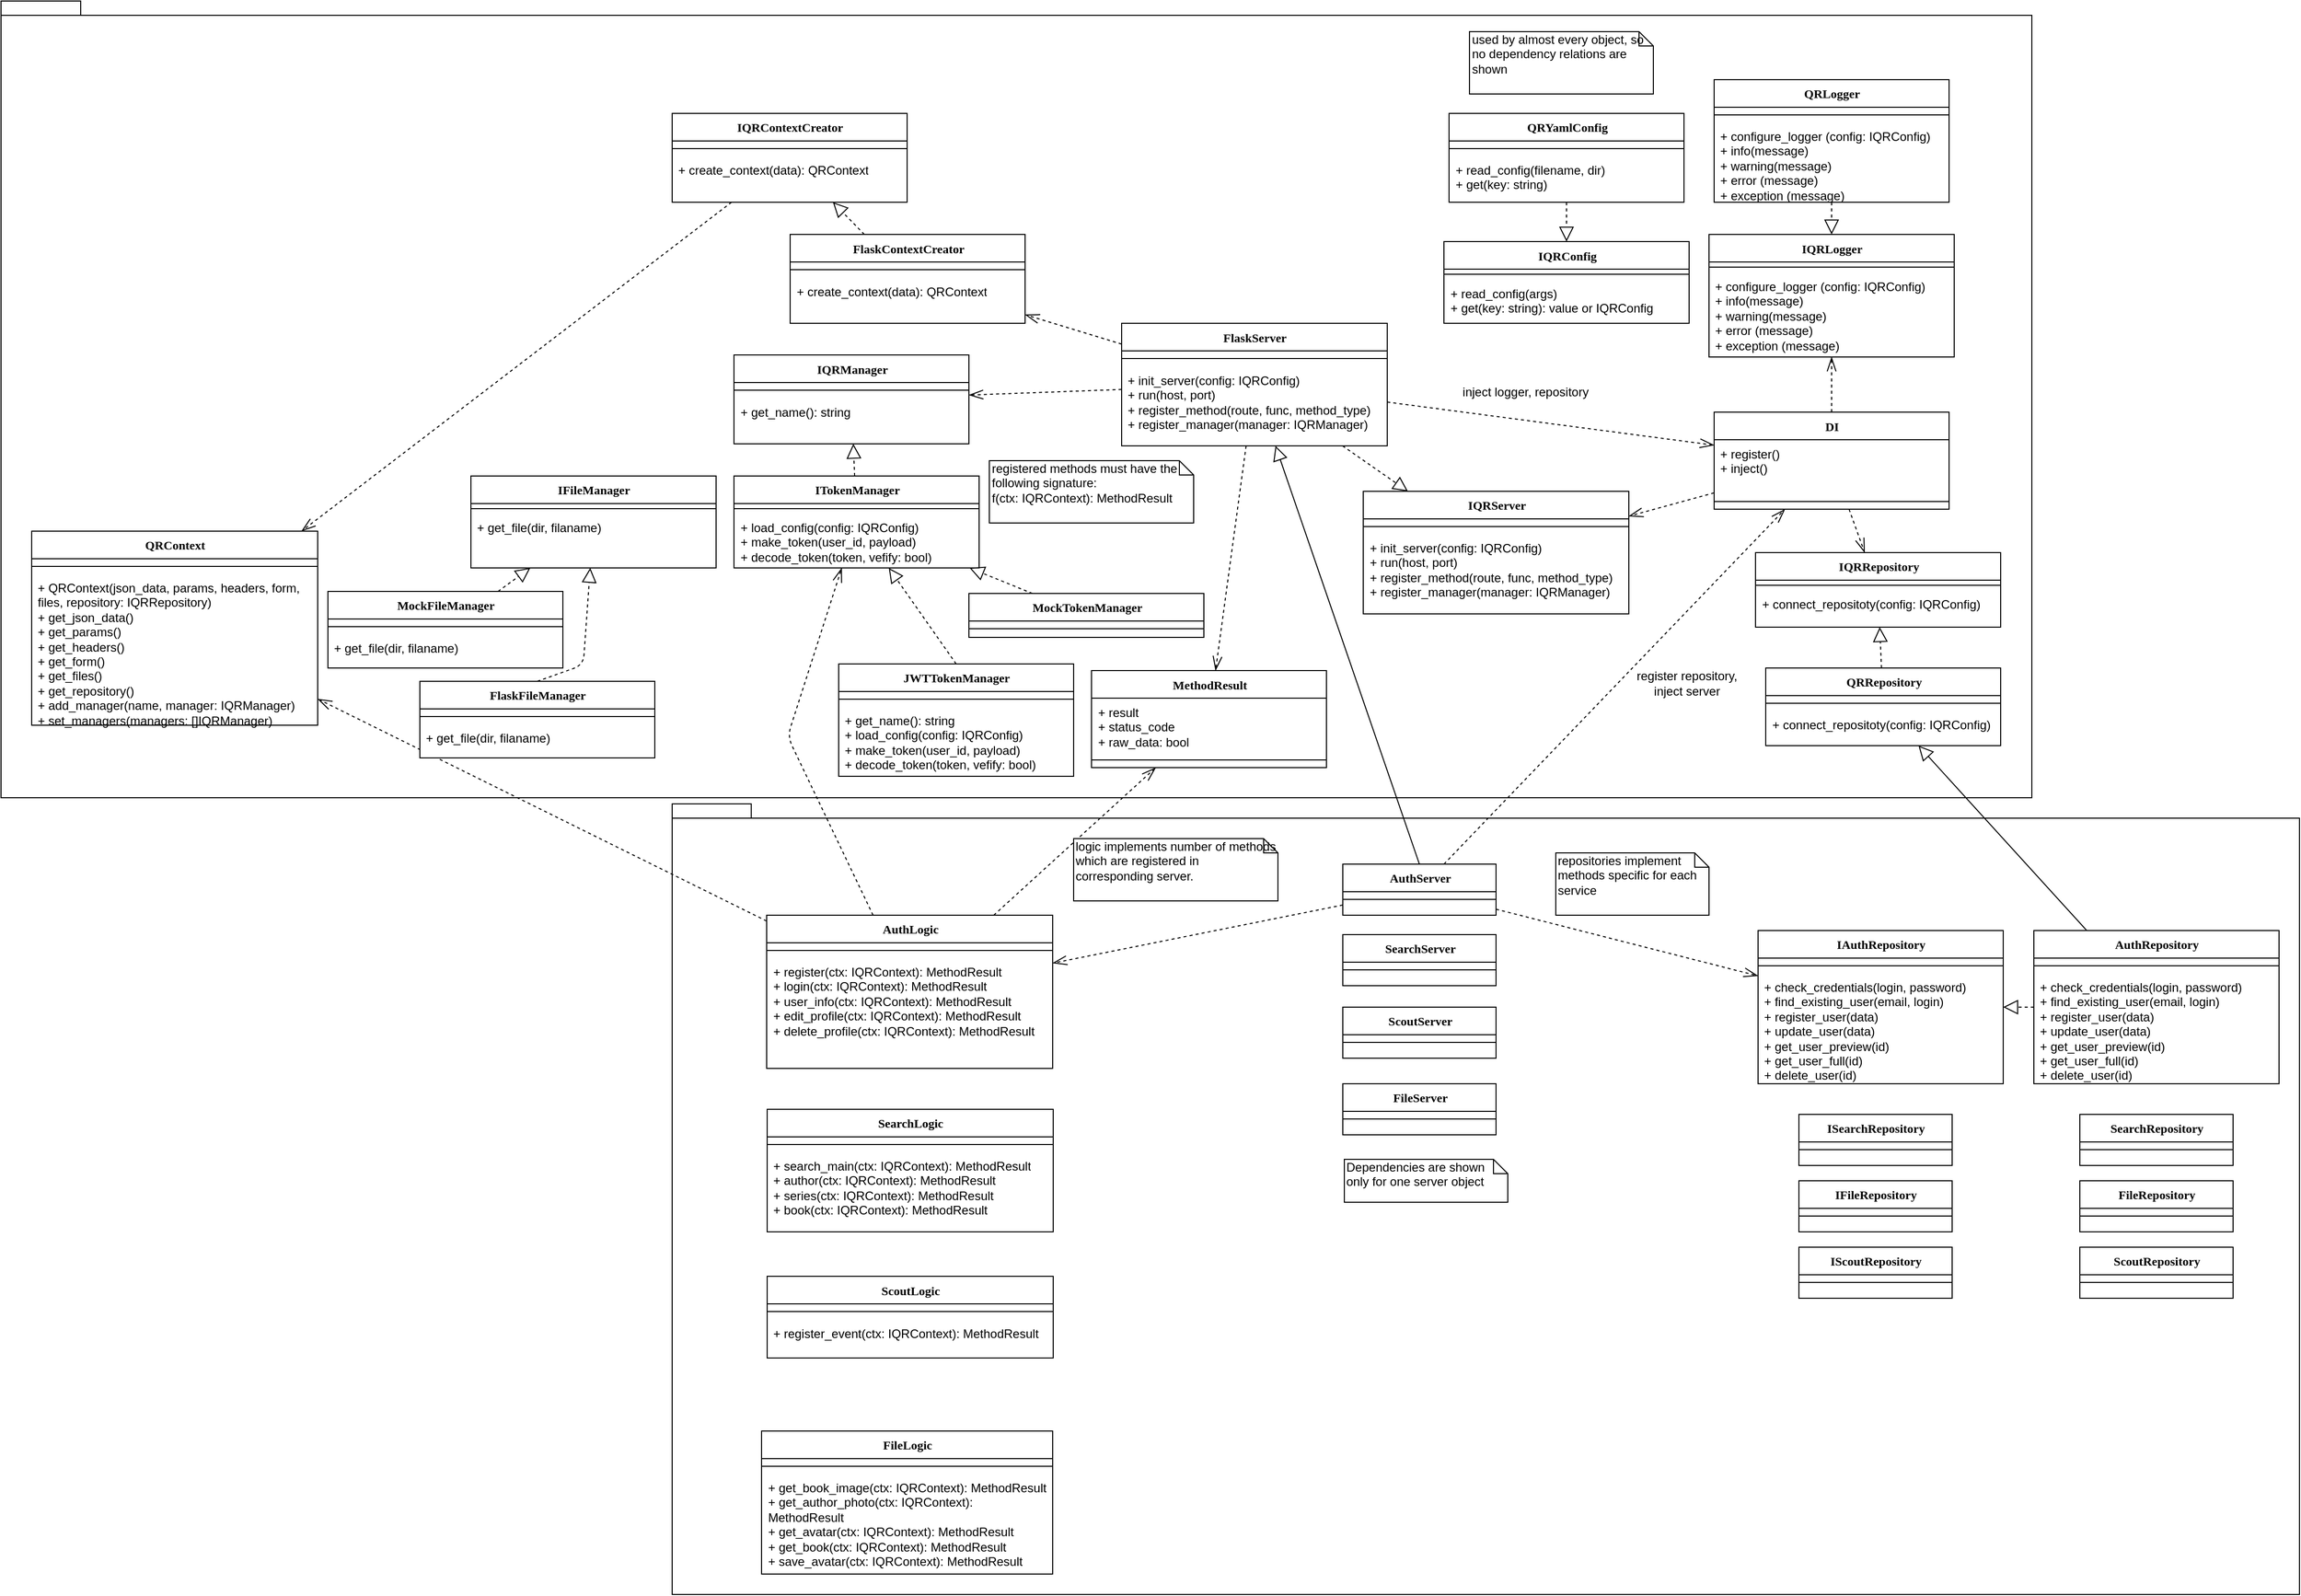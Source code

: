 <mxfile version="12.3.2" type="device" pages="1"><diagram name="Page-1" id="9f46799a-70d6-7492-0946-bef42562c5a5"><mxGraphModel dx="1745" dy="5" grid="1" gridSize="10" guides="1" tooltips="1" connect="1" arrows="1" fold="1" page="1" pageScale="1" pageWidth="1100" pageHeight="850" background="#ffffff" math="0" shadow="0"><root><mxCell id="0"/><mxCell id="1" parent="0"/><mxCell id="C_B4GplXiCZTAimAVRU8-111" value="" style="shape=folder;fontStyle=1;spacingTop=10;tabWidth=40;tabHeight=14;tabPosition=left;html=1;" parent="1" vertex="1"><mxGeometry x="1687" y="1966" width="1593" height="774" as="geometry"/></mxCell><mxCell id="7C7jQCI48Bv8hm7MHF7K-69" value="" style="shape=folder;fontStyle=1;spacingTop=10;tabWidth=40;tabHeight=14;tabPosition=left;html=1;" parent="1" vertex="1"><mxGeometry x="1030" y="1180" width="1988" height="780" as="geometry"/></mxCell><mxCell id="AoSG_NQeipGCP_fkblo--39" value="IQRRepository" style="swimlane;html=1;fontStyle=1;align=center;verticalAlign=top;childLayout=stackLayout;horizontal=1;startSize=27;horizontalStack=0;resizeParent=1;resizeLast=0;collapsible=1;marginBottom=0;swimlaneFillColor=#ffffff;rounded=0;shadow=0;comic=0;labelBackgroundColor=none;strokeWidth=1;fillColor=none;fontFamily=Verdana;fontSize=12" parent="1" vertex="1"><mxGeometry x="2747.5" y="1720" width="240" height="73" as="geometry"/></mxCell><mxCell id="AoSG_NQeipGCP_fkblo--41" value="" style="line;html=1;strokeWidth=1;fillColor=none;align=left;verticalAlign=middle;spacingTop=-1;spacingLeft=3;spacingRight=3;rotatable=0;labelPosition=right;points=[];portConstraint=eastwest;" parent="AoSG_NQeipGCP_fkblo--39" vertex="1"><mxGeometry y="27" width="240" height="10" as="geometry"/></mxCell><mxCell id="AoSG_NQeipGCP_fkblo--42" value="+ connect_repositoty(config: IQRConfig)" style="text;html=1;strokeColor=none;fillColor=none;align=left;verticalAlign=top;spacingLeft=4;spacingRight=4;whiteSpace=wrap;overflow=hidden;rotatable=0;points=[[0,0.5],[1,0.5]];portConstraint=eastwest;" parent="AoSG_NQeipGCP_fkblo--39" vertex="1"><mxGeometry y="37" width="240" height="33" as="geometry"/></mxCell><mxCell id="AoSG_NQeipGCP_fkblo--49" value="" style="endArrow=block;dashed=1;endFill=0;endSize=12;html=1;" parent="1" source="AoSG_NQeipGCP_fkblo--51" target="AoSG_NQeipGCP_fkblo--39" edge="1"><mxGeometry width="160" relative="1" as="geometry"><mxPoint x="2982" y="1542" as="sourcePoint"/><mxPoint x="2617" y="1560.927" as="targetPoint"/></mxGeometry></mxCell><mxCell id="AoSG_NQeipGCP_fkblo--51" value="QRRepository" style="swimlane;html=1;fontStyle=1;align=center;verticalAlign=top;childLayout=stackLayout;horizontal=1;startSize=27;horizontalStack=0;resizeParent=1;resizeLast=0;collapsible=1;marginBottom=0;swimlaneFillColor=#ffffff;rounded=0;shadow=0;comic=0;labelBackgroundColor=none;strokeWidth=1;fillColor=none;fontFamily=Verdana;fontSize=12" parent="1" vertex="1"><mxGeometry x="2757.5" y="1833" width="230" height="76" as="geometry"/></mxCell><mxCell id="AoSG_NQeipGCP_fkblo--52" value="" style="line;html=1;strokeWidth=1;fillColor=none;align=left;verticalAlign=middle;spacingTop=-1;spacingLeft=3;spacingRight=3;rotatable=0;labelPosition=right;points=[];portConstraint=eastwest;" parent="AoSG_NQeipGCP_fkblo--51" vertex="1"><mxGeometry y="27" width="230" height="15" as="geometry"/></mxCell><mxCell id="7C7jQCI48Bv8hm7MHF7K-1" value="+ connect_repositoty(config: IQRConfig)" style="text;html=1;strokeColor=none;fillColor=none;align=left;verticalAlign=top;spacingLeft=4;spacingRight=4;whiteSpace=wrap;overflow=hidden;rotatable=0;points=[[0,0.5],[1,0.5]];portConstraint=eastwest;" parent="AoSG_NQeipGCP_fkblo--51" vertex="1"><mxGeometry y="42" width="230" height="33" as="geometry"/></mxCell><mxCell id="AoSG_NQeipGCP_fkblo--76" value="used by almost every object, so no dependency relations are shown" style="shape=note;whiteSpace=wrap;html=1;size=14;verticalAlign=top;align=left;spacingTop=-6;" parent="1" vertex="1"><mxGeometry x="2467.5" y="1210" width="180" height="61" as="geometry"/></mxCell><mxCell id="7C7jQCI48Bv8hm7MHF7K-2" value="IQRConfig" style="swimlane;html=1;fontStyle=1;align=center;verticalAlign=top;childLayout=stackLayout;horizontal=1;startSize=27;horizontalStack=0;resizeParent=1;resizeLast=0;collapsible=1;marginBottom=0;swimlaneFillColor=#ffffff;rounded=0;shadow=0;comic=0;labelBackgroundColor=none;strokeWidth=1;fillColor=none;fontFamily=Verdana;fontSize=12" parent="1" vertex="1"><mxGeometry x="2442.5" y="1415.5" width="240" height="80" as="geometry"/></mxCell><mxCell id="7C7jQCI48Bv8hm7MHF7K-3" value="" style="line;html=1;strokeWidth=1;fillColor=none;align=left;verticalAlign=middle;spacingTop=-1;spacingLeft=3;spacingRight=3;rotatable=0;labelPosition=right;points=[];portConstraint=eastwest;" parent="7C7jQCI48Bv8hm7MHF7K-2" vertex="1"><mxGeometry y="27" width="240" height="10" as="geometry"/></mxCell><mxCell id="7C7jQCI48Bv8hm7MHF7K-4" value="+ read_config(args)&lt;br&gt;+ get(key: string): value or IQRConfig" style="text;html=1;strokeColor=none;fillColor=none;align=left;verticalAlign=top;spacingLeft=4;spacingRight=4;whiteSpace=wrap;overflow=hidden;rotatable=0;points=[[0,0.5],[1,0.5]];portConstraint=eastwest;" parent="7C7jQCI48Bv8hm7MHF7K-2" vertex="1"><mxGeometry y="37" width="240" height="33" as="geometry"/></mxCell><mxCell id="7C7jQCI48Bv8hm7MHF7K-5" value="" style="endArrow=block;dashed=1;endFill=0;endSize=12;html=1;" parent="1" source="7C7jQCI48Bv8hm7MHF7K-6" target="7C7jQCI48Bv8hm7MHF7K-2" edge="1"><mxGeometry width="160" relative="1" as="geometry"><mxPoint x="2712.5" y="1298.5" as="sourcePoint"/><mxPoint x="2347.5" y="1317.427" as="targetPoint"/></mxGeometry></mxCell><mxCell id="7C7jQCI48Bv8hm7MHF7K-6" value="QRYamlConfig" style="swimlane;html=1;fontStyle=1;align=center;verticalAlign=top;childLayout=stackLayout;horizontal=1;startSize=27;horizontalStack=0;resizeParent=1;resizeLast=0;collapsible=1;marginBottom=0;swimlaneFillColor=#ffffff;rounded=0;shadow=0;comic=0;labelBackgroundColor=none;strokeWidth=1;fillColor=none;fontFamily=Verdana;fontSize=12" parent="1" vertex="1"><mxGeometry x="2447.5" y="1290" width="230" height="87" as="geometry"/></mxCell><mxCell id="7C7jQCI48Bv8hm7MHF7K-7" value="" style="line;html=1;strokeWidth=1;fillColor=none;align=left;verticalAlign=middle;spacingTop=-1;spacingLeft=3;spacingRight=3;rotatable=0;labelPosition=right;points=[];portConstraint=eastwest;" parent="7C7jQCI48Bv8hm7MHF7K-6" vertex="1"><mxGeometry y="27" width="230" height="15" as="geometry"/></mxCell><mxCell id="7C7jQCI48Bv8hm7MHF7K-8" value="+ read_config(filename, dir)&lt;br&gt;+ get(key: string)" style="text;html=1;strokeColor=none;fillColor=none;align=left;verticalAlign=top;spacingLeft=4;spacingRight=4;whiteSpace=wrap;overflow=hidden;rotatable=0;points=[[0,0.5],[1,0.5]];portConstraint=eastwest;" parent="7C7jQCI48Bv8hm7MHF7K-6" vertex="1"><mxGeometry y="42" width="230" height="33" as="geometry"/></mxCell><mxCell id="7C7jQCI48Bv8hm7MHF7K-9" value="IQRLogger" style="swimlane;html=1;fontStyle=1;align=center;verticalAlign=top;childLayout=stackLayout;horizontal=1;startSize=27;horizontalStack=0;resizeParent=1;resizeLast=0;collapsible=1;marginBottom=0;swimlaneFillColor=#ffffff;rounded=0;shadow=0;comic=0;labelBackgroundColor=none;strokeWidth=1;fillColor=none;fontFamily=Verdana;fontSize=12" parent="1" vertex="1"><mxGeometry x="2702" y="1408.5" width="240" height="120" as="geometry"/></mxCell><mxCell id="7C7jQCI48Bv8hm7MHF7K-10" value="" style="line;html=1;strokeWidth=1;fillColor=none;align=left;verticalAlign=middle;spacingTop=-1;spacingLeft=3;spacingRight=3;rotatable=0;labelPosition=right;points=[];portConstraint=eastwest;" parent="7C7jQCI48Bv8hm7MHF7K-9" vertex="1"><mxGeometry y="27" width="240" height="10" as="geometry"/></mxCell><mxCell id="7C7jQCI48Bv8hm7MHF7K-11" value="+ configure_logger (config: IQRConfig)&lt;br&gt;+ info(message)&lt;br&gt;+ warning(message)&lt;br&gt;+ error (message)&lt;br&gt;+ exception (message)" style="text;html=1;strokeColor=none;fillColor=none;align=left;verticalAlign=top;spacingLeft=4;spacingRight=4;whiteSpace=wrap;overflow=hidden;rotatable=0;points=[[0,0.5],[1,0.5]];portConstraint=eastwest;" parent="7C7jQCI48Bv8hm7MHF7K-9" vertex="1"><mxGeometry y="37" width="240" height="83" as="geometry"/></mxCell><mxCell id="7C7jQCI48Bv8hm7MHF7K-12" value="" style="endArrow=block;dashed=1;endFill=0;endSize=12;html=1;" parent="1" source="7C7jQCI48Bv8hm7MHF7K-13" target="7C7jQCI48Bv8hm7MHF7K-9" edge="1"><mxGeometry width="160" relative="1" as="geometry"><mxPoint x="2697.5" y="1385.5" as="sourcePoint"/><mxPoint x="2332.5" y="1404.427" as="targetPoint"/></mxGeometry></mxCell><mxCell id="7C7jQCI48Bv8hm7MHF7K-13" value="QRLogger" style="swimlane;html=1;fontStyle=1;align=center;verticalAlign=top;childLayout=stackLayout;horizontal=1;startSize=27;horizontalStack=0;resizeParent=1;resizeLast=0;collapsible=1;marginBottom=0;swimlaneFillColor=#ffffff;rounded=0;shadow=0;comic=0;labelBackgroundColor=none;strokeWidth=1;fillColor=none;fontFamily=Verdana;fontSize=12" parent="1" vertex="1"><mxGeometry x="2707" y="1257" width="230" height="120" as="geometry"/></mxCell><mxCell id="7C7jQCI48Bv8hm7MHF7K-14" value="" style="line;html=1;strokeWidth=1;fillColor=none;align=left;verticalAlign=middle;spacingTop=-1;spacingLeft=3;spacingRight=3;rotatable=0;labelPosition=right;points=[];portConstraint=eastwest;" parent="7C7jQCI48Bv8hm7MHF7K-13" vertex="1"><mxGeometry y="27" width="230" height="15" as="geometry"/></mxCell><mxCell id="7C7jQCI48Bv8hm7MHF7K-15" value="+ configure_logger (config: IQRConfig)&lt;br&gt;+ info(message)&lt;br&gt;+ warning(message)&lt;br&gt;+ error (message)&lt;br&gt;+ exception (message)" style="text;html=1;strokeColor=none;fillColor=none;align=left;verticalAlign=top;spacingLeft=4;spacingRight=4;whiteSpace=wrap;overflow=hidden;rotatable=0;points=[[0,0.5],[1,0.5]];portConstraint=eastwest;" parent="7C7jQCI48Bv8hm7MHF7K-13" vertex="1"><mxGeometry y="42" width="230" height="78" as="geometry"/></mxCell><mxCell id="7C7jQCI48Bv8hm7MHF7K-16" value="ITokenManager" style="swimlane;html=1;fontStyle=1;align=center;verticalAlign=top;childLayout=stackLayout;horizontal=1;startSize=27;horizontalStack=0;resizeParent=1;resizeLast=0;collapsible=1;marginBottom=0;swimlaneFillColor=#ffffff;rounded=0;shadow=0;comic=0;labelBackgroundColor=none;strokeWidth=1;fillColor=none;fontFamily=Verdana;fontSize=12" parent="1" vertex="1"><mxGeometry x="1747.5" y="1645" width="240" height="90" as="geometry"/></mxCell><mxCell id="7C7jQCI48Bv8hm7MHF7K-17" value="" style="line;html=1;strokeWidth=1;fillColor=none;align=left;verticalAlign=middle;spacingTop=-1;spacingLeft=3;spacingRight=3;rotatable=0;labelPosition=right;points=[];portConstraint=eastwest;" parent="7C7jQCI48Bv8hm7MHF7K-16" vertex="1"><mxGeometry y="27" width="240" height="10" as="geometry"/></mxCell><mxCell id="7C7jQCI48Bv8hm7MHF7K-18" value="+ load_config(config: IQRConfig)&lt;br&gt;+ make_token(user_id, payload)&lt;br&gt;+ decode_token(token, vefify: bool)" style="text;html=1;strokeColor=none;fillColor=none;align=left;verticalAlign=top;spacingLeft=4;spacingRight=4;whiteSpace=wrap;overflow=hidden;rotatable=0;points=[[0,0.5],[1,0.5]];portConstraint=eastwest;" parent="7C7jQCI48Bv8hm7MHF7K-16" vertex="1"><mxGeometry y="37" width="240" height="53" as="geometry"/></mxCell><mxCell id="7C7jQCI48Bv8hm7MHF7K-19" value="" style="endArrow=block;dashed=1;endFill=0;endSize=12;html=1;exitX=0.5;exitY=0;exitDx=0;exitDy=0;" parent="1" source="7C7jQCI48Bv8hm7MHF7K-20" target="7C7jQCI48Bv8hm7MHF7K-16" edge="1"><mxGeometry width="160" relative="1" as="geometry"><mxPoint x="2587.5" y="1699" as="sourcePoint"/><mxPoint x="2222.5" y="1717.927" as="targetPoint"/></mxGeometry></mxCell><mxCell id="7C7jQCI48Bv8hm7MHF7K-20" value="JWTTokenManager" style="swimlane;html=1;fontStyle=1;align=center;verticalAlign=top;childLayout=stackLayout;horizontal=1;startSize=27;horizontalStack=0;resizeParent=1;resizeLast=0;collapsible=1;marginBottom=0;swimlaneFillColor=#ffffff;rounded=0;shadow=0;comic=0;labelBackgroundColor=none;strokeWidth=1;fillColor=none;fontFamily=Verdana;fontSize=12" parent="1" vertex="1"><mxGeometry x="1850" y="1829" width="230" height="110" as="geometry"/></mxCell><mxCell id="7C7jQCI48Bv8hm7MHF7K-21" value="" style="line;html=1;strokeWidth=1;fillColor=none;align=left;verticalAlign=middle;spacingTop=-1;spacingLeft=3;spacingRight=3;rotatable=0;labelPosition=right;points=[];portConstraint=eastwest;" parent="7C7jQCI48Bv8hm7MHF7K-20" vertex="1"><mxGeometry y="27" width="230" height="15" as="geometry"/></mxCell><mxCell id="7C7jQCI48Bv8hm7MHF7K-23" value="+ get_name(): string&lt;br&gt;+ load_config(config: IQRConfig)&lt;br&gt;+ make_token(user_id, payload)&lt;br&gt;+ decode_token(token, vefify: bool)" style="text;html=1;strokeColor=none;fillColor=none;align=left;verticalAlign=top;spacingLeft=4;spacingRight=4;whiteSpace=wrap;overflow=hidden;rotatable=0;points=[[0,0.5],[1,0.5]];portConstraint=eastwest;" parent="7C7jQCI48Bv8hm7MHF7K-20" vertex="1"><mxGeometry y="42" width="230" height="68" as="geometry"/></mxCell><mxCell id="7C7jQCI48Bv8hm7MHF7K-24" value="IQRManager" style="swimlane;html=1;fontStyle=1;align=center;verticalAlign=top;childLayout=stackLayout;horizontal=1;startSize=27;horizontalStack=0;resizeParent=1;resizeLast=0;collapsible=1;marginBottom=0;swimlaneFillColor=#ffffff;rounded=0;shadow=0;comic=0;labelBackgroundColor=none;strokeWidth=1;fillColor=none;fontFamily=Verdana;fontSize=12" parent="1" vertex="1"><mxGeometry x="1747.5" y="1526.5" width="230" height="87" as="geometry"/></mxCell><mxCell id="7C7jQCI48Bv8hm7MHF7K-25" value="" style="line;html=1;strokeWidth=1;fillColor=none;align=left;verticalAlign=middle;spacingTop=-1;spacingLeft=3;spacingRight=3;rotatable=0;labelPosition=right;points=[];portConstraint=eastwest;" parent="7C7jQCI48Bv8hm7MHF7K-24" vertex="1"><mxGeometry y="27" width="230" height="15" as="geometry"/></mxCell><mxCell id="7C7jQCI48Bv8hm7MHF7K-26" value="+ get_name(): string" style="text;html=1;strokeColor=none;fillColor=none;align=left;verticalAlign=top;spacingLeft=4;spacingRight=4;whiteSpace=wrap;overflow=hidden;rotatable=0;points=[[0,0.5],[1,0.5]];portConstraint=eastwest;" parent="7C7jQCI48Bv8hm7MHF7K-24" vertex="1"><mxGeometry y="42" width="230" height="33" as="geometry"/></mxCell><mxCell id="7C7jQCI48Bv8hm7MHF7K-27" value="" style="endArrow=block;dashed=1;endFill=0;endSize=12;html=1;" parent="1" source="7C7jQCI48Bv8hm7MHF7K-16" target="7C7jQCI48Bv8hm7MHF7K-24" edge="1"><mxGeometry width="160" relative="1" as="geometry"><mxPoint x="2437.5" y="1817" as="sourcePoint"/><mxPoint x="2437.5" y="1777" as="targetPoint"/></mxGeometry></mxCell><mxCell id="7C7jQCI48Bv8hm7MHF7K-28" value="QRContext" style="swimlane;html=1;fontStyle=1;align=center;verticalAlign=top;childLayout=stackLayout;horizontal=1;startSize=27;horizontalStack=0;resizeParent=1;resizeLast=0;collapsible=1;marginBottom=0;swimlaneFillColor=#ffffff;rounded=0;shadow=0;comic=0;labelBackgroundColor=none;strokeWidth=1;fillColor=none;fontFamily=Verdana;fontSize=12" parent="1" vertex="1"><mxGeometry x="1060" y="1699" width="280" height="190" as="geometry"/></mxCell><mxCell id="7C7jQCI48Bv8hm7MHF7K-29" value="" style="line;html=1;strokeWidth=1;fillColor=none;align=left;verticalAlign=middle;spacingTop=-1;spacingLeft=3;spacingRight=3;rotatable=0;labelPosition=right;points=[];portConstraint=eastwest;" parent="7C7jQCI48Bv8hm7MHF7K-28" vertex="1"><mxGeometry y="27" width="280" height="15" as="geometry"/></mxCell><mxCell id="7C7jQCI48Bv8hm7MHF7K-30" value="+ QRContext(json_data, params, headers, form, files, repository: IQRRepository)&lt;br&gt;+ get_json_data()&lt;br&gt;+ get_params()&lt;br&gt;+ get_headers()&lt;br&gt;+ get_form()&lt;br&gt;+ get_files()&lt;br&gt;+ get_repository()&lt;br&gt;+ add_manager(name, manager: IQRManager)&lt;br&gt;+ set_managers(managers: []IQRManager)" style="text;html=1;strokeColor=none;fillColor=none;align=left;verticalAlign=top;spacingLeft=4;spacingRight=4;whiteSpace=wrap;overflow=hidden;rotatable=0;points=[[0,0.5],[1,0.5]];portConstraint=eastwest;" parent="7C7jQCI48Bv8hm7MHF7K-28" vertex="1"><mxGeometry y="42" width="280" height="148" as="geometry"/></mxCell><mxCell id="7C7jQCI48Bv8hm7MHF7K-31" value="IQRContextCreator" style="swimlane;html=1;fontStyle=1;align=center;verticalAlign=top;childLayout=stackLayout;horizontal=1;startSize=27;horizontalStack=0;resizeParent=1;resizeLast=0;collapsible=1;marginBottom=0;swimlaneFillColor=#ffffff;rounded=0;shadow=0;comic=0;labelBackgroundColor=none;strokeWidth=1;fillColor=none;fontFamily=Verdana;fontSize=12" parent="1" vertex="1"><mxGeometry x="1687" y="1290" width="230" height="87" as="geometry"/></mxCell><mxCell id="7C7jQCI48Bv8hm7MHF7K-32" value="" style="line;html=1;strokeWidth=1;fillColor=none;align=left;verticalAlign=middle;spacingTop=-1;spacingLeft=3;spacingRight=3;rotatable=0;labelPosition=right;points=[];portConstraint=eastwest;" parent="7C7jQCI48Bv8hm7MHF7K-31" vertex="1"><mxGeometry y="27" width="230" height="15" as="geometry"/></mxCell><mxCell id="7C7jQCI48Bv8hm7MHF7K-33" value="+ create_context(data): QRContext" style="text;html=1;strokeColor=none;fillColor=none;align=left;verticalAlign=top;spacingLeft=4;spacingRight=4;whiteSpace=wrap;overflow=hidden;rotatable=0;points=[[0,0.5],[1,0.5]];portConstraint=eastwest;" parent="7C7jQCI48Bv8hm7MHF7K-31" vertex="1"><mxGeometry y="42" width="230" height="33" as="geometry"/></mxCell><mxCell id="7C7jQCI48Bv8hm7MHF7K-34" value="MethodResult" style="swimlane;html=1;fontStyle=1;align=center;verticalAlign=top;childLayout=stackLayout;horizontal=1;startSize=27;horizontalStack=0;resizeParent=1;resizeLast=0;collapsible=1;marginBottom=0;swimlaneFillColor=#ffffff;rounded=0;shadow=0;comic=0;labelBackgroundColor=none;strokeWidth=1;fillColor=none;fontFamily=Verdana;fontSize=12" parent="1" vertex="1"><mxGeometry x="2097.5" y="1835.5" width="230" height="95" as="geometry"/></mxCell><mxCell id="7C7jQCI48Bv8hm7MHF7K-36" value="+ result&lt;br&gt;+ status_code&lt;br&gt;+ raw_data: bool" style="text;html=1;strokeColor=none;fillColor=none;align=left;verticalAlign=top;spacingLeft=4;spacingRight=4;whiteSpace=wrap;overflow=hidden;rotatable=0;points=[[0,0.5],[1,0.5]];portConstraint=eastwest;" parent="7C7jQCI48Bv8hm7MHF7K-34" vertex="1"><mxGeometry y="27" width="230" height="53" as="geometry"/></mxCell><mxCell id="7C7jQCI48Bv8hm7MHF7K-35" value="" style="line;html=1;strokeWidth=1;fillColor=none;align=left;verticalAlign=middle;spacingTop=-1;spacingLeft=3;spacingRight=3;rotatable=0;labelPosition=right;points=[];portConstraint=eastwest;" parent="7C7jQCI48Bv8hm7MHF7K-34" vertex="1"><mxGeometry y="80" width="230" height="15" as="geometry"/></mxCell><mxCell id="7C7jQCI48Bv8hm7MHF7K-37" value="IQRServer" style="swimlane;html=1;fontStyle=1;align=center;verticalAlign=top;childLayout=stackLayout;horizontal=1;startSize=27;horizontalStack=0;resizeParent=1;resizeLast=0;collapsible=1;marginBottom=0;swimlaneFillColor=#ffffff;rounded=0;shadow=0;comic=0;labelBackgroundColor=none;strokeWidth=1;fillColor=none;fontFamily=Verdana;fontSize=12" parent="1" vertex="1"><mxGeometry x="2363.5" y="1660" width="260" height="120" as="geometry"/></mxCell><mxCell id="7C7jQCI48Bv8hm7MHF7K-38" value="" style="line;html=1;strokeWidth=1;fillColor=none;align=left;verticalAlign=middle;spacingTop=-1;spacingLeft=3;spacingRight=3;rotatable=0;labelPosition=right;points=[];portConstraint=eastwest;" parent="7C7jQCI48Bv8hm7MHF7K-37" vertex="1"><mxGeometry y="27" width="260" height="15" as="geometry"/></mxCell><mxCell id="7C7jQCI48Bv8hm7MHF7K-39" value="+ init_server(config: IQRConfig)&lt;br&gt;+ run(host, port)&lt;br&gt;+ register_method(route, func, method_type)&lt;br&gt;+ register_manager(manager: IQRManager)" style="text;html=1;strokeColor=none;fillColor=none;align=left;verticalAlign=top;spacingLeft=4;spacingRight=4;whiteSpace=wrap;overflow=hidden;rotatable=0;points=[[0,0.5],[1,0.5]];portConstraint=eastwest;" parent="7C7jQCI48Bv8hm7MHF7K-37" vertex="1"><mxGeometry y="42" width="260" height="78" as="geometry"/></mxCell><mxCell id="7C7jQCI48Bv8hm7MHF7K-40" value="" style="endArrow=openThin;dashed=1;endFill=0;endSize=12;html=1;" parent="1" source="7C7jQCI48Bv8hm7MHF7K-31" target="7C7jQCI48Bv8hm7MHF7K-28" edge="1"><mxGeometry width="160" relative="1" as="geometry"><mxPoint x="1653" y="1204.5" as="sourcePoint"/><mxPoint x="1653" y="1173.5" as="targetPoint"/></mxGeometry></mxCell><mxCell id="7C7jQCI48Bv8hm7MHF7K-41" value="registered methods must have the following signature:&lt;br&gt;f(ctx: IQRContext): MethodResult" style="shape=note;whiteSpace=wrap;html=1;size=14;verticalAlign=top;align=left;spacingTop=-6;" parent="1" vertex="1"><mxGeometry x="1997.5" y="1630" width="200" height="61" as="geometry"/></mxCell><mxCell id="7C7jQCI48Bv8hm7MHF7K-42" value="FlaskContextCreator" style="swimlane;html=1;fontStyle=1;align=center;verticalAlign=top;childLayout=stackLayout;horizontal=1;startSize=27;horizontalStack=0;resizeParent=1;resizeLast=0;collapsible=1;marginBottom=0;swimlaneFillColor=#ffffff;rounded=0;shadow=0;comic=0;labelBackgroundColor=none;strokeWidth=1;fillColor=none;fontFamily=Verdana;fontSize=12" parent="1" vertex="1"><mxGeometry x="1802.5" y="1408.5" width="230" height="87" as="geometry"/></mxCell><mxCell id="7C7jQCI48Bv8hm7MHF7K-43" value="" style="line;html=1;strokeWidth=1;fillColor=none;align=left;verticalAlign=middle;spacingTop=-1;spacingLeft=3;spacingRight=3;rotatable=0;labelPosition=right;points=[];portConstraint=eastwest;" parent="7C7jQCI48Bv8hm7MHF7K-42" vertex="1"><mxGeometry y="27" width="230" height="15" as="geometry"/></mxCell><mxCell id="7C7jQCI48Bv8hm7MHF7K-44" value="+ create_context(data): QRContext" style="text;html=1;strokeColor=none;fillColor=none;align=left;verticalAlign=top;spacingLeft=4;spacingRight=4;whiteSpace=wrap;overflow=hidden;rotatable=0;points=[[0,0.5],[1,0.5]];portConstraint=eastwest;" parent="7C7jQCI48Bv8hm7MHF7K-42" vertex="1"><mxGeometry y="42" width="230" height="33" as="geometry"/></mxCell><mxCell id="7C7jQCI48Bv8hm7MHF7K-45" value="" style="endArrow=block;dashed=1;endFill=0;endSize=12;html=1;" parent="1" source="7C7jQCI48Bv8hm7MHF7K-42" target="7C7jQCI48Bv8hm7MHF7K-31" edge="1"><mxGeometry width="160" relative="1" as="geometry"><mxPoint x="1693" y="1400.5" as="sourcePoint"/><mxPoint x="1693" y="1339.5" as="targetPoint"/></mxGeometry></mxCell><mxCell id="7C7jQCI48Bv8hm7MHF7K-46" value="FlaskServer" style="swimlane;html=1;fontStyle=1;align=center;verticalAlign=top;childLayout=stackLayout;horizontal=1;startSize=27;horizontalStack=0;resizeParent=1;resizeLast=0;collapsible=1;marginBottom=0;swimlaneFillColor=#ffffff;rounded=0;shadow=0;comic=0;labelBackgroundColor=none;strokeWidth=1;fillColor=none;fontFamily=Verdana;fontSize=12" parent="1" vertex="1"><mxGeometry x="2127" y="1495.5" width="260" height="120" as="geometry"/></mxCell><mxCell id="7C7jQCI48Bv8hm7MHF7K-47" value="" style="line;html=1;strokeWidth=1;fillColor=none;align=left;verticalAlign=middle;spacingTop=-1;spacingLeft=3;spacingRight=3;rotatable=0;labelPosition=right;points=[];portConstraint=eastwest;" parent="7C7jQCI48Bv8hm7MHF7K-46" vertex="1"><mxGeometry y="27" width="260" height="15" as="geometry"/></mxCell><mxCell id="7C7jQCI48Bv8hm7MHF7K-48" value="+ init_server(config: IQRConfig)&lt;br&gt;+ run(host, port)&lt;br&gt;+ register_method(route, func, method_type)&lt;br&gt;+ register_manager(manager: IQRManager)" style="text;html=1;strokeColor=none;fillColor=none;align=left;verticalAlign=top;spacingLeft=4;spacingRight=4;whiteSpace=wrap;overflow=hidden;rotatable=0;points=[[0,0.5],[1,0.5]];portConstraint=eastwest;" parent="7C7jQCI48Bv8hm7MHF7K-46" vertex="1"><mxGeometry y="42" width="260" height="78" as="geometry"/></mxCell><mxCell id="7C7jQCI48Bv8hm7MHF7K-49" value="" style="endArrow=block;dashed=1;endFill=0;endSize=12;html=1;" parent="1" source="7C7jQCI48Bv8hm7MHF7K-46" target="7C7jQCI48Bv8hm7MHF7K-37" edge="1"><mxGeometry width="160" relative="1" as="geometry"><mxPoint x="1912.5" y="1570" as="sourcePoint"/><mxPoint x="1912.5" y="1528.5" as="targetPoint"/></mxGeometry></mxCell><mxCell id="7C7jQCI48Bv8hm7MHF7K-50" value="" style="endArrow=openThin;dashed=1;endFill=0;endSize=12;html=1;" parent="1" source="7C7jQCI48Bv8hm7MHF7K-46" target="7C7jQCI48Bv8hm7MHF7K-42" edge="1"><mxGeometry width="160" relative="1" as="geometry"><mxPoint x="1904.174" y="1329" as="sourcePoint"/><mxPoint x="1885.01" y="1264" as="targetPoint"/></mxGeometry></mxCell><mxCell id="7C7jQCI48Bv8hm7MHF7K-51" value="" style="endArrow=openThin;dashed=1;endFill=0;endSize=12;html=1;" parent="1" source="7C7jQCI48Bv8hm7MHF7K-46" target="7C7jQCI48Bv8hm7MHF7K-34" edge="1"><mxGeometry width="160" relative="1" as="geometry"><mxPoint x="2107" y="1475.172" as="sourcePoint"/><mxPoint x="2032" y="1485.367" as="targetPoint"/></mxGeometry></mxCell><mxCell id="7C7jQCI48Bv8hm7MHF7K-60" value="DI" style="swimlane;html=1;fontStyle=1;align=center;verticalAlign=top;childLayout=stackLayout;horizontal=1;startSize=27;horizontalStack=0;resizeParent=1;resizeLast=0;collapsible=1;marginBottom=0;swimlaneFillColor=#ffffff;rounded=0;shadow=0;comic=0;labelBackgroundColor=none;strokeWidth=1;fillColor=none;fontFamily=Verdana;fontSize=12" parent="1" vertex="1"><mxGeometry x="2707" y="1582.5" width="230" height="95" as="geometry"/></mxCell><mxCell id="7C7jQCI48Bv8hm7MHF7K-61" value="+ register()&lt;br&gt;+ inject()" style="text;html=1;strokeColor=none;fillColor=none;align=left;verticalAlign=top;spacingLeft=4;spacingRight=4;whiteSpace=wrap;overflow=hidden;rotatable=0;points=[[0,0.5],[1,0.5]];portConstraint=eastwest;" parent="7C7jQCI48Bv8hm7MHF7K-60" vertex="1"><mxGeometry y="27" width="230" height="53" as="geometry"/></mxCell><mxCell id="7C7jQCI48Bv8hm7MHF7K-62" value="" style="line;html=1;strokeWidth=1;fillColor=none;align=left;verticalAlign=middle;spacingTop=-1;spacingLeft=3;spacingRight=3;rotatable=0;labelPosition=right;points=[];portConstraint=eastwest;" parent="7C7jQCI48Bv8hm7MHF7K-60" vertex="1"><mxGeometry y="80" width="230" height="15" as="geometry"/></mxCell><mxCell id="7C7jQCI48Bv8hm7MHF7K-63" value="" style="endArrow=openThin;dashed=1;endFill=0;endSize=12;html=1;" parent="1" source="7C7jQCI48Bv8hm7MHF7K-60" target="7C7jQCI48Bv8hm7MHF7K-9" edge="1"><mxGeometry width="160" relative="1" as="geometry"><mxPoint x="2620.27" y="1377.5" as="sourcePoint"/><mxPoint x="2559.527" y="1300" as="targetPoint"/></mxGeometry></mxCell><mxCell id="7C7jQCI48Bv8hm7MHF7K-64" value="" style="endArrow=openThin;dashed=1;endFill=0;endSize=12;html=1;" parent="1" source="7C7jQCI48Bv8hm7MHF7K-60" target="AoSG_NQeipGCP_fkblo--39" edge="1"><mxGeometry width="160" relative="1" as="geometry"><mxPoint x="2629.307" y="1350" as="sourcePoint"/><mxPoint x="2559.428" y="1250" as="targetPoint"/></mxGeometry></mxCell><mxCell id="7C7jQCI48Bv8hm7MHF7K-67" value="" style="endArrow=openThin;dashed=1;endFill=0;endSize=12;html=1;" parent="1" source="7C7jQCI48Bv8hm7MHF7K-46" target="7C7jQCI48Bv8hm7MHF7K-24" edge="1"><mxGeometry width="160" relative="1" as="geometry"><mxPoint x="2097" y="1548.744" as="sourcePoint"/><mxPoint x="2022.829" y="1519.5" as="targetPoint"/></mxGeometry></mxCell><mxCell id="7C7jQCI48Bv8hm7MHF7K-71" value="AuthServer" style="swimlane;html=1;fontStyle=1;align=center;verticalAlign=top;childLayout=stackLayout;horizontal=1;startSize=27;horizontalStack=0;resizeParent=1;resizeLast=0;collapsible=1;marginBottom=0;swimlaneFillColor=#ffffff;rounded=0;shadow=0;comic=0;labelBackgroundColor=none;strokeWidth=1;fillColor=none;fontFamily=Verdana;fontSize=12" parent="1" vertex="1"><mxGeometry x="2343.5" y="2025" width="150" height="50" as="geometry"/></mxCell><mxCell id="7C7jQCI48Bv8hm7MHF7K-72" value="" style="line;html=1;strokeWidth=1;fillColor=none;align=left;verticalAlign=middle;spacingTop=-1;spacingLeft=3;spacingRight=3;rotatable=0;labelPosition=right;points=[];portConstraint=eastwest;" parent="7C7jQCI48Bv8hm7MHF7K-71" vertex="1"><mxGeometry y="27" width="150" height="15" as="geometry"/></mxCell><mxCell id="7C7jQCI48Bv8hm7MHF7K-78" value="AuthLogic" style="swimlane;html=1;fontStyle=1;align=center;verticalAlign=top;childLayout=stackLayout;horizontal=1;startSize=27;horizontalStack=0;resizeParent=1;resizeLast=0;collapsible=1;marginBottom=0;swimlaneFillColor=#ffffff;rounded=0;shadow=0;comic=0;labelBackgroundColor=none;strokeWidth=1;fillColor=none;fontFamily=Verdana;fontSize=12" parent="1" vertex="1"><mxGeometry x="1779.5" y="2075" width="280" height="150" as="geometry"/></mxCell><mxCell id="7C7jQCI48Bv8hm7MHF7K-79" value="" style="line;html=1;strokeWidth=1;fillColor=none;align=left;verticalAlign=middle;spacingTop=-1;spacingLeft=3;spacingRight=3;rotatable=0;labelPosition=right;points=[];portConstraint=eastwest;" parent="7C7jQCI48Bv8hm7MHF7K-78" vertex="1"><mxGeometry y="27" width="280" height="15" as="geometry"/></mxCell><mxCell id="7C7jQCI48Bv8hm7MHF7K-112" value="+ register(ctx: IQRContext): MethodResult&lt;br&gt;+ login(ctx: IQRContext): MethodResult&lt;br&gt;+ user_info(ctx: IQRContext): MethodResult&lt;br&gt;+ edit_profile(ctx: IQRContext): MethodResult&lt;br&gt;+ delete_profile(ctx: IQRContext): MethodResult" style="text;html=1;strokeColor=none;fillColor=none;align=left;verticalAlign=top;spacingLeft=4;spacingRight=4;whiteSpace=wrap;overflow=hidden;rotatable=0;points=[[0,0.5],[1,0.5]];portConstraint=eastwest;" parent="7C7jQCI48Bv8hm7MHF7K-78" vertex="1"><mxGeometry y="42" width="280" height="108" as="geometry"/></mxCell><mxCell id="7C7jQCI48Bv8hm7MHF7K-80" value="" style="endArrow=openThin;dashed=1;endFill=0;endSize=12;html=1;" parent="1" source="7C7jQCI48Bv8hm7MHF7K-78" target="7C7jQCI48Bv8hm7MHF7K-34" edge="1"><mxGeometry width="160" relative="1" as="geometry"><mxPoint x="2320.228" y="1840" as="sourcePoint"/><mxPoint x="2185.57" y="1930" as="targetPoint"/></mxGeometry></mxCell><mxCell id="7C7jQCI48Bv8hm7MHF7K-81" value="" style="endArrow=openThin;dashed=1;endFill=0;endSize=12;html=1;" parent="1" source="7C7jQCI48Bv8hm7MHF7K-78" target="7C7jQCI48Bv8hm7MHF7K-16" edge="1"><mxGeometry width="160" relative="1" as="geometry"><mxPoint x="2028.63" y="2135" as="sourcePoint"/><mxPoint x="2088.603" y="2025" as="targetPoint"/><Array as="points"><mxPoint x="1800" y="1900"/></Array></mxGeometry></mxCell><mxCell id="7C7jQCI48Bv8hm7MHF7K-82" value="" style="endArrow=openThin;dashed=1;endFill=0;endSize=12;html=1;" parent="1" source="7C7jQCI48Bv8hm7MHF7K-78" target="7C7jQCI48Bv8hm7MHF7K-28" edge="1"><mxGeometry width="160" relative="1" as="geometry"><mxPoint x="1991.974" y="2135" as="sourcePoint"/><mxPoint x="1890.658" y="2025" as="targetPoint"/></mxGeometry></mxCell><mxCell id="7C7jQCI48Bv8hm7MHF7K-83" value="logic implements number of methods which are registered in corresponding server." style="shape=note;whiteSpace=wrap;html=1;size=14;verticalAlign=top;align=left;spacingTop=-6;" parent="1" vertex="1"><mxGeometry x="2080" y="2000" width="200" height="61" as="geometry"/></mxCell><mxCell id="7C7jQCI48Bv8hm7MHF7K-84" value="SearchLogic" style="swimlane;html=1;fontStyle=1;align=center;verticalAlign=top;childLayout=stackLayout;horizontal=1;startSize=27;horizontalStack=0;resizeParent=1;resizeLast=0;collapsible=1;marginBottom=0;swimlaneFillColor=#ffffff;rounded=0;shadow=0;comic=0;labelBackgroundColor=none;strokeWidth=1;fillColor=none;fontFamily=Verdana;fontSize=12" parent="1" vertex="1"><mxGeometry x="1780" y="2265" width="280" height="120" as="geometry"/></mxCell><mxCell id="7C7jQCI48Bv8hm7MHF7K-85" value="" style="line;html=1;strokeWidth=1;fillColor=none;align=left;verticalAlign=middle;spacingTop=-1;spacingLeft=3;spacingRight=3;rotatable=0;labelPosition=right;points=[];portConstraint=eastwest;" parent="7C7jQCI48Bv8hm7MHF7K-84" vertex="1"><mxGeometry y="27" width="280" height="15" as="geometry"/></mxCell><mxCell id="kCDttaYO5L82gxPEetAf-1" value="+ search_main(ctx: IQRContext): MethodResult&lt;br&gt;+ author(ctx: IQRContext): MethodResult&lt;br&gt;+ series(ctx: IQRContext): MethodResult&lt;br&gt;+ book(ctx: IQRContext): MethodResult" style="text;html=1;strokeColor=none;fillColor=none;align=left;verticalAlign=top;spacingLeft=4;spacingRight=4;whiteSpace=wrap;overflow=hidden;rotatable=0;points=[[0,0.5],[1,0.5]];portConstraint=eastwest;" parent="7C7jQCI48Bv8hm7MHF7K-84" vertex="1"><mxGeometry y="42" width="280" height="78" as="geometry"/></mxCell><mxCell id="7C7jQCI48Bv8hm7MHF7K-86" value="ScoutLogic" style="swimlane;html=1;fontStyle=1;align=center;verticalAlign=top;childLayout=stackLayout;horizontal=1;startSize=27;horizontalStack=0;resizeParent=1;resizeLast=0;collapsible=1;marginBottom=0;swimlaneFillColor=#ffffff;rounded=0;shadow=0;comic=0;labelBackgroundColor=none;strokeWidth=1;fillColor=none;fontFamily=Verdana;fontSize=12" parent="1" vertex="1"><mxGeometry x="1780" y="2428.5" width="280" height="80" as="geometry"/></mxCell><mxCell id="7C7jQCI48Bv8hm7MHF7K-87" value="" style="line;html=1;strokeWidth=1;fillColor=none;align=left;verticalAlign=middle;spacingTop=-1;spacingLeft=3;spacingRight=3;rotatable=0;labelPosition=right;points=[];portConstraint=eastwest;" parent="7C7jQCI48Bv8hm7MHF7K-86" vertex="1"><mxGeometry y="27" width="280" height="15" as="geometry"/></mxCell><mxCell id="kCDttaYO5L82gxPEetAf-2" value="+ register_event(ctx: IQRContext): MethodResult&lt;br&gt;" style="text;html=1;strokeColor=none;fillColor=none;align=left;verticalAlign=top;spacingLeft=4;spacingRight=4;whiteSpace=wrap;overflow=hidden;rotatable=0;points=[[0,0.5],[1,0.5]];portConstraint=eastwest;" parent="7C7jQCI48Bv8hm7MHF7K-86" vertex="1"><mxGeometry y="42" width="280" height="38" as="geometry"/></mxCell><mxCell id="7C7jQCI48Bv8hm7MHF7K-88" value="FileLogic" style="swimlane;html=1;fontStyle=1;align=center;verticalAlign=top;childLayout=stackLayout;horizontal=1;startSize=27;horizontalStack=0;resizeParent=1;resizeLast=0;collapsible=1;marginBottom=0;swimlaneFillColor=#ffffff;rounded=0;shadow=0;comic=0;labelBackgroundColor=none;strokeWidth=1;fillColor=none;fontFamily=Verdana;fontSize=12" parent="1" vertex="1"><mxGeometry x="1774.5" y="2580" width="285" height="140" as="geometry"/></mxCell><mxCell id="7C7jQCI48Bv8hm7MHF7K-89" value="" style="line;html=1;strokeWidth=1;fillColor=none;align=left;verticalAlign=middle;spacingTop=-1;spacingLeft=3;spacingRight=3;rotatable=0;labelPosition=right;points=[];portConstraint=eastwest;" parent="7C7jQCI48Bv8hm7MHF7K-88" vertex="1"><mxGeometry y="27" width="285" height="15" as="geometry"/></mxCell><mxCell id="kCDttaYO5L82gxPEetAf-3" value="+ get_book_image(ctx: IQRContext): MethodResult&lt;br&gt;+ get_author_photo(ctx: IQRContext): MethodResult&lt;br&gt;+ get_avatar(ctx: IQRContext): MethodResult&lt;br&gt;+ get_book(ctx: IQRContext): MethodResult&lt;br&gt;+ save_avatar(ctx: IQRContext): MethodResult" style="text;html=1;strokeColor=none;fillColor=none;align=left;verticalAlign=top;spacingLeft=4;spacingRight=4;whiteSpace=wrap;overflow=hidden;rotatable=0;points=[[0,0.5],[1,0.5]];portConstraint=eastwest;" parent="7C7jQCI48Bv8hm7MHF7K-88" vertex="1"><mxGeometry y="42" width="285" height="98" as="geometry"/></mxCell><mxCell id="7C7jQCI48Bv8hm7MHF7K-90" value="SearchServer" style="swimlane;html=1;fontStyle=1;align=center;verticalAlign=top;childLayout=stackLayout;horizontal=1;startSize=27;horizontalStack=0;resizeParent=1;resizeLast=0;collapsible=1;marginBottom=0;swimlaneFillColor=#ffffff;rounded=0;shadow=0;comic=0;labelBackgroundColor=none;strokeWidth=1;fillColor=none;fontFamily=Verdana;fontSize=12" parent="1" vertex="1"><mxGeometry x="2343.5" y="2094" width="150" height="50" as="geometry"/></mxCell><mxCell id="7C7jQCI48Bv8hm7MHF7K-91" value="" style="line;html=1;strokeWidth=1;fillColor=none;align=left;verticalAlign=middle;spacingTop=-1;spacingLeft=3;spacingRight=3;rotatable=0;labelPosition=right;points=[];portConstraint=eastwest;" parent="7C7jQCI48Bv8hm7MHF7K-90" vertex="1"><mxGeometry y="27" width="150" height="15" as="geometry"/></mxCell><mxCell id="7C7jQCI48Bv8hm7MHF7K-92" value="FileServer" style="swimlane;html=1;fontStyle=1;align=center;verticalAlign=top;childLayout=stackLayout;horizontal=1;startSize=27;horizontalStack=0;resizeParent=1;resizeLast=0;collapsible=1;marginBottom=0;swimlaneFillColor=#ffffff;rounded=0;shadow=0;comic=0;labelBackgroundColor=none;strokeWidth=1;fillColor=none;fontFamily=Verdana;fontSize=12" parent="1" vertex="1"><mxGeometry x="2343.5" y="2240" width="150" height="50" as="geometry"/></mxCell><mxCell id="7C7jQCI48Bv8hm7MHF7K-93" value="" style="line;html=1;strokeWidth=1;fillColor=none;align=left;verticalAlign=middle;spacingTop=-1;spacingLeft=3;spacingRight=3;rotatable=0;labelPosition=right;points=[];portConstraint=eastwest;" parent="7C7jQCI48Bv8hm7MHF7K-92" vertex="1"><mxGeometry y="27" width="150" height="15" as="geometry"/></mxCell><mxCell id="7C7jQCI48Bv8hm7MHF7K-94" value="ScoutServer" style="swimlane;html=1;fontStyle=1;align=center;verticalAlign=top;childLayout=stackLayout;horizontal=1;startSize=27;horizontalStack=0;resizeParent=1;resizeLast=0;collapsible=1;marginBottom=0;swimlaneFillColor=#ffffff;rounded=0;shadow=0;comic=0;labelBackgroundColor=none;strokeWidth=1;fillColor=none;fontFamily=Verdana;fontSize=12" parent="1" vertex="1"><mxGeometry x="2343.5" y="2165" width="150" height="50" as="geometry"/></mxCell><mxCell id="7C7jQCI48Bv8hm7MHF7K-95" value="" style="line;html=1;strokeWidth=1;fillColor=none;align=left;verticalAlign=middle;spacingTop=-1;spacingLeft=3;spacingRight=3;rotatable=0;labelPosition=right;points=[];portConstraint=eastwest;" parent="7C7jQCI48Bv8hm7MHF7K-94" vertex="1"><mxGeometry y="27" width="150" height="15" as="geometry"/></mxCell><mxCell id="7C7jQCI48Bv8hm7MHF7K-96" value="" style="endArrow=openThin;dashed=1;endFill=0;endSize=12;html=1;" parent="1" source="7C7jQCI48Bv8hm7MHF7K-71" target="7C7jQCI48Bv8hm7MHF7K-78" edge="1"><mxGeometry width="160" relative="1" as="geometry"><mxPoint x="2028.63" y="2135" as="sourcePoint"/><mxPoint x="2088.603" y="2025" as="targetPoint"/></mxGeometry></mxCell><mxCell id="7C7jQCI48Bv8hm7MHF7K-101" value="IAuthRepository" style="swimlane;html=1;fontStyle=1;align=center;verticalAlign=top;childLayout=stackLayout;horizontal=1;startSize=27;horizontalStack=0;resizeParent=1;resizeLast=0;collapsible=1;marginBottom=0;swimlaneFillColor=#ffffff;rounded=0;shadow=0;comic=0;labelBackgroundColor=none;strokeWidth=1;fillColor=none;fontFamily=Verdana;fontSize=12" parent="1" vertex="1"><mxGeometry x="2750" y="2090" width="240" height="150" as="geometry"/></mxCell><mxCell id="7C7jQCI48Bv8hm7MHF7K-102" value="" style="line;html=1;strokeWidth=1;fillColor=none;align=left;verticalAlign=middle;spacingTop=-1;spacingLeft=3;spacingRight=3;rotatable=0;labelPosition=right;points=[];portConstraint=eastwest;" parent="7C7jQCI48Bv8hm7MHF7K-101" vertex="1"><mxGeometry y="27" width="240" height="15" as="geometry"/></mxCell><mxCell id="7C7jQCI48Bv8hm7MHF7K-113" value="+ check_credentials(login, password)&lt;br&gt;+ find_existing_user(email, login)&lt;br&gt;+ register_user(data)&lt;br&gt;+ update_user(data)&lt;br&gt;+ get_user_preview(id)&lt;br&gt;+ get_user_full(id)&lt;br&gt;+ delete_user(id)" style="text;html=1;strokeColor=none;fillColor=none;align=left;verticalAlign=top;spacingLeft=4;spacingRight=4;whiteSpace=wrap;overflow=hidden;rotatable=0;points=[[0,0.5],[1,0.5]];portConstraint=eastwest;" parent="7C7jQCI48Bv8hm7MHF7K-101" vertex="1"><mxGeometry y="42" width="240" height="108" as="geometry"/></mxCell><mxCell id="7C7jQCI48Bv8hm7MHF7K-103" value="SearchRepository" style="swimlane;html=1;fontStyle=1;align=center;verticalAlign=top;childLayout=stackLayout;horizontal=1;startSize=27;horizontalStack=0;resizeParent=1;resizeLast=0;collapsible=1;marginBottom=0;swimlaneFillColor=#ffffff;rounded=0;shadow=0;comic=0;labelBackgroundColor=none;strokeWidth=1;fillColor=none;fontFamily=Verdana;fontSize=12" parent="1" vertex="1"><mxGeometry x="3065" y="2270" width="150" height="50" as="geometry"/></mxCell><mxCell id="7C7jQCI48Bv8hm7MHF7K-104" value="" style="line;html=1;strokeWidth=1;fillColor=none;align=left;verticalAlign=middle;spacingTop=-1;spacingLeft=3;spacingRight=3;rotatable=0;labelPosition=right;points=[];portConstraint=eastwest;" parent="7C7jQCI48Bv8hm7MHF7K-103" vertex="1"><mxGeometry y="27" width="150" height="15" as="geometry"/></mxCell><mxCell id="7C7jQCI48Bv8hm7MHF7K-105" value="FileRepository" style="swimlane;html=1;fontStyle=1;align=center;verticalAlign=top;childLayout=stackLayout;horizontal=1;startSize=27;horizontalStack=0;resizeParent=1;resizeLast=0;collapsible=1;marginBottom=0;swimlaneFillColor=#ffffff;rounded=0;shadow=0;comic=0;labelBackgroundColor=none;strokeWidth=1;fillColor=none;fontFamily=Verdana;fontSize=12" parent="1" vertex="1"><mxGeometry x="3065" y="2335" width="150" height="50" as="geometry"/></mxCell><mxCell id="7C7jQCI48Bv8hm7MHF7K-106" value="" style="line;html=1;strokeWidth=1;fillColor=none;align=left;verticalAlign=middle;spacingTop=-1;spacingLeft=3;spacingRight=3;rotatable=0;labelPosition=right;points=[];portConstraint=eastwest;" parent="7C7jQCI48Bv8hm7MHF7K-105" vertex="1"><mxGeometry y="27" width="150" height="15" as="geometry"/></mxCell><mxCell id="7C7jQCI48Bv8hm7MHF7K-107" value="ScoutRepository" style="swimlane;html=1;fontStyle=1;align=center;verticalAlign=top;childLayout=stackLayout;horizontal=1;startSize=27;horizontalStack=0;resizeParent=1;resizeLast=0;collapsible=1;marginBottom=0;swimlaneFillColor=#ffffff;rounded=0;shadow=0;comic=0;labelBackgroundColor=none;strokeWidth=1;fillColor=none;fontFamily=Verdana;fontSize=12" parent="1" vertex="1"><mxGeometry x="3065" y="2400" width="150" height="50" as="geometry"/></mxCell><mxCell id="7C7jQCI48Bv8hm7MHF7K-108" value="" style="line;html=1;strokeWidth=1;fillColor=none;align=left;verticalAlign=middle;spacingTop=-1;spacingLeft=3;spacingRight=3;rotatable=0;labelPosition=right;points=[];portConstraint=eastwest;" parent="7C7jQCI48Bv8hm7MHF7K-107" vertex="1"><mxGeometry y="27" width="150" height="15" as="geometry"/></mxCell><mxCell id="7C7jQCI48Bv8hm7MHF7K-109" value="" style="endArrow=block;endFill=0;endSize=12;html=1;" parent="1" source="7C7jQCI48Bv8hm7MHF7K-114" target="AoSG_NQeipGCP_fkblo--51" edge="1"><mxGeometry width="160" relative="1" as="geometry"><mxPoint x="2442.535" y="2110" as="sourcePoint"/><mxPoint x="2415.915" y="1840.0" as="targetPoint"/></mxGeometry></mxCell><mxCell id="7C7jQCI48Bv8hm7MHF7K-110" value="" style="endArrow=openThin;dashed=1;endFill=0;endSize=12;html=1;" parent="1" source="7C7jQCI48Bv8hm7MHF7K-71" target="7C7jQCI48Bv8hm7MHF7K-101" edge="1"><mxGeometry width="160" relative="1" as="geometry"><mxPoint x="2370" y="2139.36" as="sourcePoint"/><mxPoint x="2090" y="2155.64" as="targetPoint"/></mxGeometry></mxCell><mxCell id="7C7jQCI48Bv8hm7MHF7K-111" value="repositories implement methods specific for each service" style="shape=note;whiteSpace=wrap;html=1;size=14;verticalAlign=top;align=left;spacingTop=-6;" parent="1" vertex="1"><mxGeometry x="2552" y="2014" width="150" height="61" as="geometry"/></mxCell><mxCell id="7C7jQCI48Bv8hm7MHF7K-114" value="AuthRepository" style="swimlane;html=1;fontStyle=1;align=center;verticalAlign=top;childLayout=stackLayout;horizontal=1;startSize=27;horizontalStack=0;resizeParent=1;resizeLast=0;collapsible=1;marginBottom=0;swimlaneFillColor=#ffffff;rounded=0;shadow=0;comic=0;labelBackgroundColor=none;strokeWidth=1;fillColor=none;fontFamily=Verdana;fontSize=12" parent="1" vertex="1"><mxGeometry x="3020" y="2090" width="240" height="150" as="geometry"/></mxCell><mxCell id="7C7jQCI48Bv8hm7MHF7K-115" value="" style="line;html=1;strokeWidth=1;fillColor=none;align=left;verticalAlign=middle;spacingTop=-1;spacingLeft=3;spacingRight=3;rotatable=0;labelPosition=right;points=[];portConstraint=eastwest;" parent="7C7jQCI48Bv8hm7MHF7K-114" vertex="1"><mxGeometry y="27" width="240" height="15" as="geometry"/></mxCell><mxCell id="7C7jQCI48Bv8hm7MHF7K-116" value="+ check_credentials(login, password)&lt;br&gt;+ find_existing_user(email, login)&lt;br&gt;+ register_user(data)&lt;br&gt;+ update_user(data)&lt;br&gt;+ get_user_preview(id)&lt;br&gt;+ get_user_full(id)&lt;br&gt;+ delete_user(id)" style="text;html=1;strokeColor=none;fillColor=none;align=left;verticalAlign=top;spacingLeft=4;spacingRight=4;whiteSpace=wrap;overflow=hidden;rotatable=0;points=[[0,0.5],[1,0.5]];portConstraint=eastwest;" parent="7C7jQCI48Bv8hm7MHF7K-114" vertex="1"><mxGeometry y="42" width="240" height="108" as="geometry"/></mxCell><mxCell id="7C7jQCI48Bv8hm7MHF7K-117" value="" style="endArrow=block;dashed=1;endFill=0;endSize=12;html=1;" parent="1" source="7C7jQCI48Bv8hm7MHF7K-114" target="7C7jQCI48Bv8hm7MHF7K-101" edge="1"><mxGeometry width="160" relative="1" as="geometry"><mxPoint x="2794.5" y="1527" as="sourcePoint"/><mxPoint x="2794.5" y="1558.5" as="targetPoint"/></mxGeometry></mxCell><mxCell id="7C7jQCI48Bv8hm7MHF7K-118" value="ISearchRepository" style="swimlane;html=1;fontStyle=1;align=center;verticalAlign=top;childLayout=stackLayout;horizontal=1;startSize=27;horizontalStack=0;resizeParent=1;resizeLast=0;collapsible=1;marginBottom=0;swimlaneFillColor=#ffffff;rounded=0;shadow=0;comic=0;labelBackgroundColor=none;strokeWidth=1;fillColor=none;fontFamily=Verdana;fontSize=12" parent="1" vertex="1"><mxGeometry x="2790" y="2270" width="150" height="50" as="geometry"/></mxCell><mxCell id="7C7jQCI48Bv8hm7MHF7K-119" value="" style="line;html=1;strokeWidth=1;fillColor=none;align=left;verticalAlign=middle;spacingTop=-1;spacingLeft=3;spacingRight=3;rotatable=0;labelPosition=right;points=[];portConstraint=eastwest;" parent="7C7jQCI48Bv8hm7MHF7K-118" vertex="1"><mxGeometry y="27" width="150" height="15" as="geometry"/></mxCell><mxCell id="7C7jQCI48Bv8hm7MHF7K-120" value="IFileRepository" style="swimlane;html=1;fontStyle=1;align=center;verticalAlign=top;childLayout=stackLayout;horizontal=1;startSize=27;horizontalStack=0;resizeParent=1;resizeLast=0;collapsible=1;marginBottom=0;swimlaneFillColor=#ffffff;rounded=0;shadow=0;comic=0;labelBackgroundColor=none;strokeWidth=1;fillColor=none;fontFamily=Verdana;fontSize=12" parent="1" vertex="1"><mxGeometry x="2790" y="2335" width="150" height="50" as="geometry"/></mxCell><mxCell id="7C7jQCI48Bv8hm7MHF7K-121" value="" style="line;html=1;strokeWidth=1;fillColor=none;align=left;verticalAlign=middle;spacingTop=-1;spacingLeft=3;spacingRight=3;rotatable=0;labelPosition=right;points=[];portConstraint=eastwest;" parent="7C7jQCI48Bv8hm7MHF7K-120" vertex="1"><mxGeometry y="27" width="150" height="15" as="geometry"/></mxCell><mxCell id="7C7jQCI48Bv8hm7MHF7K-122" value="IScoutRepository" style="swimlane;html=1;fontStyle=1;align=center;verticalAlign=top;childLayout=stackLayout;horizontal=1;startSize=27;horizontalStack=0;resizeParent=1;resizeLast=0;collapsible=1;marginBottom=0;swimlaneFillColor=#ffffff;rounded=0;shadow=0;comic=0;labelBackgroundColor=none;strokeWidth=1;fillColor=none;fontFamily=Verdana;fontSize=12" parent="1" vertex="1"><mxGeometry x="2790" y="2400" width="150" height="50" as="geometry"/></mxCell><mxCell id="7C7jQCI48Bv8hm7MHF7K-123" value="" style="line;html=1;strokeWidth=1;fillColor=none;align=left;verticalAlign=middle;spacingTop=-1;spacingLeft=3;spacingRight=3;rotatable=0;labelPosition=right;points=[];portConstraint=eastwest;" parent="7C7jQCI48Bv8hm7MHF7K-122" vertex="1"><mxGeometry y="27" width="150" height="15" as="geometry"/></mxCell><mxCell id="7C7jQCI48Bv8hm7MHF7K-124" value="" style="endArrow=openThin;dashed=1;endFill=0;endSize=12;html=1;" parent="1" source="7C7jQCI48Bv8hm7MHF7K-60" target="7C7jQCI48Bv8hm7MHF7K-37" edge="1"><mxGeometry width="160" relative="1" as="geometry"><mxPoint x="2567.5" y="1554.5" as="sourcePoint"/><mxPoint x="2707" y="1554.5" as="targetPoint"/><Array as="points"/></mxGeometry></mxCell><mxCell id="7C7jQCI48Bv8hm7MHF7K-127" value="" style="endArrow=openThin;dashed=1;endFill=0;endSize=12;html=1;" parent="1" source="7C7jQCI48Bv8hm7MHF7K-46" target="7C7jQCI48Bv8hm7MHF7K-60" edge="1"><mxGeometry width="160" relative="1" as="geometry"><mxPoint x="2717" y="1640" as="sourcePoint"/><mxPoint x="2577.5" y="1640" as="targetPoint"/><Array as="points"/></mxGeometry></mxCell><mxCell id="7C7jQCI48Bv8hm7MHF7K-128" value="inject logger, repository" style="text;html=1;align=center;verticalAlign=middle;resizable=0;points=[];;labelBackgroundColor=#ffffff;" parent="7C7jQCI48Bv8hm7MHF7K-127" vertex="1" connectable="0"><mxGeometry x="-0.313" y="-2" relative="1" as="geometry"><mxPoint x="25" y="-26.5" as="offset"/></mxGeometry></mxCell><mxCell id="7C7jQCI48Bv8hm7MHF7K-129" value="" style="endArrow=openThin;dashed=1;endFill=0;endSize=12;html=1;" parent="1" source="7C7jQCI48Bv8hm7MHF7K-71" target="7C7jQCI48Bv8hm7MHF7K-60" edge="1"><mxGeometry width="160" relative="1" as="geometry"><mxPoint x="2403.131" y="1803.5" as="sourcePoint"/><mxPoint x="2231.188" y="1910.0" as="targetPoint"/></mxGeometry></mxCell><mxCell id="7C7jQCI48Bv8hm7MHF7K-130" value="register repository,&lt;br&gt;inject server" style="text;html=1;align=center;verticalAlign=middle;resizable=0;points=[];;labelBackgroundColor=#ffffff;" parent="7C7jQCI48Bv8hm7MHF7K-129" vertex="1" connectable="0"><mxGeometry x="0.344" y="-3" relative="1" as="geometry"><mxPoint x="11" y="54" as="offset"/></mxGeometry></mxCell><mxCell id="C_B4GplXiCZTAimAVRU8-108" value="" style="endArrow=block;endFill=0;endSize=12;html=1;exitX=0.5;exitY=0;exitDx=0;exitDy=0;" parent="1" source="7C7jQCI48Bv8hm7MHF7K-71" target="7C7jQCI48Bv8hm7MHF7K-46" edge="1"><mxGeometry width="160" relative="1" as="geometry"><mxPoint x="3030" y="2175" as="sourcePoint"/><mxPoint x="3000" y="2175" as="targetPoint"/></mxGeometry></mxCell><mxCell id="C_B4GplXiCZTAimAVRU8-109" value="Dependencies are shown only for one server object" style="shape=note;whiteSpace=wrap;html=1;size=14;verticalAlign=top;align=left;spacingTop=-6;" parent="1" vertex="1"><mxGeometry x="2345" y="2314" width="160" height="42" as="geometry"/></mxCell><mxCell id="pfwY3xmAe4tUETX-_0D6-1" value="IFileManager" style="swimlane;html=1;fontStyle=1;align=center;verticalAlign=top;childLayout=stackLayout;horizontal=1;startSize=27;horizontalStack=0;resizeParent=1;resizeLast=0;collapsible=1;marginBottom=0;swimlaneFillColor=#ffffff;rounded=0;shadow=0;comic=0;labelBackgroundColor=none;strokeWidth=1;fillColor=none;fontFamily=Verdana;fontSize=12" vertex="1" parent="1"><mxGeometry x="1490" y="1645" width="240" height="90" as="geometry"/></mxCell><mxCell id="pfwY3xmAe4tUETX-_0D6-2" value="" style="line;html=1;strokeWidth=1;fillColor=none;align=left;verticalAlign=middle;spacingTop=-1;spacingLeft=3;spacingRight=3;rotatable=0;labelPosition=right;points=[];portConstraint=eastwest;" vertex="1" parent="pfwY3xmAe4tUETX-_0D6-1"><mxGeometry y="27" width="240" height="10" as="geometry"/></mxCell><mxCell id="pfwY3xmAe4tUETX-_0D6-3" value="+ get_file(dir, filaname)" style="text;html=1;strokeColor=none;fillColor=none;align=left;verticalAlign=top;spacingLeft=4;spacingRight=4;whiteSpace=wrap;overflow=hidden;rotatable=0;points=[[0,0.5],[1,0.5]];portConstraint=eastwest;" vertex="1" parent="pfwY3xmAe4tUETX-_0D6-1"><mxGeometry y="37" width="240" height="53" as="geometry"/></mxCell><mxCell id="pfwY3xmAe4tUETX-_0D6-4" value="" style="endArrow=block;dashed=1;endFill=0;endSize=12;html=1;exitX=0.5;exitY=0;exitDx=0;exitDy=0;" edge="1" parent="1" source="pfwY3xmAe4tUETX-_0D6-5" target="pfwY3xmAe4tUETX-_0D6-1"><mxGeometry width="160" relative="1" as="geometry"><mxPoint x="2330" y="1699" as="sourcePoint"/><mxPoint x="1965" y="1717.927" as="targetPoint"/><Array as="points"><mxPoint x="1600" y="1830"/></Array></mxGeometry></mxCell><mxCell id="pfwY3xmAe4tUETX-_0D6-5" value="FlaskFileManager" style="swimlane;html=1;fontStyle=1;align=center;verticalAlign=top;childLayout=stackLayout;horizontal=1;startSize=27;horizontalStack=0;resizeParent=1;resizeLast=0;collapsible=1;marginBottom=0;swimlaneFillColor=#ffffff;rounded=0;shadow=0;comic=0;labelBackgroundColor=none;strokeWidth=1;fillColor=none;fontFamily=Verdana;fontSize=12" vertex="1" parent="1"><mxGeometry x="1440" y="1846" width="230" height="75" as="geometry"/></mxCell><mxCell id="pfwY3xmAe4tUETX-_0D6-6" value="" style="line;html=1;strokeWidth=1;fillColor=none;align=left;verticalAlign=middle;spacingTop=-1;spacingLeft=3;spacingRight=3;rotatable=0;labelPosition=right;points=[];portConstraint=eastwest;" vertex="1" parent="pfwY3xmAe4tUETX-_0D6-5"><mxGeometry y="27" width="230" height="15" as="geometry"/></mxCell><mxCell id="pfwY3xmAe4tUETX-_0D6-7" value="+&amp;nbsp;get_file(dir, filaname)" style="text;html=1;strokeColor=none;fillColor=none;align=left;verticalAlign=top;spacingLeft=4;spacingRight=4;whiteSpace=wrap;overflow=hidden;rotatable=0;points=[[0,0.5],[1,0.5]];portConstraint=eastwest;" vertex="1" parent="pfwY3xmAe4tUETX-_0D6-5"><mxGeometry y="42" width="230" height="28" as="geometry"/></mxCell><mxCell id="pfwY3xmAe4tUETX-_0D6-8" value="MockFileManager" style="swimlane;html=1;fontStyle=1;align=center;verticalAlign=top;childLayout=stackLayout;horizontal=1;startSize=27;horizontalStack=0;resizeParent=1;resizeLast=0;collapsible=1;marginBottom=0;swimlaneFillColor=#ffffff;rounded=0;shadow=0;comic=0;labelBackgroundColor=none;strokeWidth=1;fillColor=none;fontFamily=Verdana;fontSize=12" vertex="1" parent="1"><mxGeometry x="1350" y="1758" width="230" height="75" as="geometry"/></mxCell><mxCell id="pfwY3xmAe4tUETX-_0D6-9" value="" style="line;html=1;strokeWidth=1;fillColor=none;align=left;verticalAlign=middle;spacingTop=-1;spacingLeft=3;spacingRight=3;rotatable=0;labelPosition=right;points=[];portConstraint=eastwest;" vertex="1" parent="pfwY3xmAe4tUETX-_0D6-8"><mxGeometry y="27" width="230" height="15" as="geometry"/></mxCell><mxCell id="pfwY3xmAe4tUETX-_0D6-10" value="+&amp;nbsp;get_file(dir, filaname)" style="text;html=1;strokeColor=none;fillColor=none;align=left;verticalAlign=top;spacingLeft=4;spacingRight=4;whiteSpace=wrap;overflow=hidden;rotatable=0;points=[[0,0.5],[1,0.5]];portConstraint=eastwest;" vertex="1" parent="pfwY3xmAe4tUETX-_0D6-8"><mxGeometry y="42" width="230" height="28" as="geometry"/></mxCell><mxCell id="pfwY3xmAe4tUETX-_0D6-11" value="" style="endArrow=block;dashed=1;endFill=0;endSize=12;html=1;" edge="1" parent="1" source="pfwY3xmAe4tUETX-_0D6-8" target="pfwY3xmAe4tUETX-_0D6-1"><mxGeometry width="160" relative="1" as="geometry"><mxPoint x="1535" y="1792.5" as="sourcePoint"/><mxPoint x="1578.649" y="1745.0" as="targetPoint"/></mxGeometry></mxCell><mxCell id="pfwY3xmAe4tUETX-_0D6-12" value="MockTokenManager" style="swimlane;html=1;fontStyle=1;align=center;verticalAlign=top;childLayout=stackLayout;horizontal=1;startSize=27;horizontalStack=0;resizeParent=1;resizeLast=0;collapsible=1;marginBottom=0;swimlaneFillColor=#ffffff;rounded=0;shadow=0;comic=0;labelBackgroundColor=none;strokeWidth=1;fillColor=none;fontFamily=Verdana;fontSize=12" vertex="1" parent="1"><mxGeometry x="1977.5" y="1760" width="230" height="43" as="geometry"/></mxCell><mxCell id="pfwY3xmAe4tUETX-_0D6-13" value="" style="line;html=1;strokeWidth=1;fillColor=none;align=left;verticalAlign=middle;spacingTop=-1;spacingLeft=3;spacingRight=3;rotatable=0;labelPosition=right;points=[];portConstraint=eastwest;" vertex="1" parent="pfwY3xmAe4tUETX-_0D6-12"><mxGeometry y="27" width="230" height="15" as="geometry"/></mxCell><mxCell id="pfwY3xmAe4tUETX-_0D6-15" value="" style="endArrow=block;dashed=1;endFill=0;endSize=12;html=1;" edge="1" parent="1" source="pfwY3xmAe4tUETX-_0D6-12" target="7C7jQCI48Bv8hm7MHF7K-16"><mxGeometry width="160" relative="1" as="geometry"><mxPoint x="1635" y="1850.0" as="sourcePoint"/><mxPoint x="1624.5" y="1745.0" as="targetPoint"/></mxGeometry></mxCell></root></mxGraphModel></diagram></mxfile>